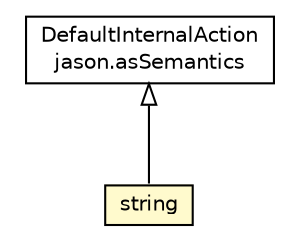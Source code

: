 #!/usr/local/bin/dot
#
# Class diagram 
# Generated by UMLGraph version R5_6 (http://www.umlgraph.org/)
#

digraph G {
	edge [fontname="Helvetica",fontsize=10,labelfontname="Helvetica",labelfontsize=10];
	node [fontname="Helvetica",fontsize=10,shape=plaintext];
	nodesep=0.25;
	ranksep=0.5;
	// jason.asSemantics.DefaultInternalAction
	c103100 [label=<<table title="jason.asSemantics.DefaultInternalAction" border="0" cellborder="1" cellspacing="0" cellpadding="2" port="p" href="../asSemantics/DefaultInternalAction.html">
		<tr><td><table border="0" cellspacing="0" cellpadding="1">
<tr><td align="center" balign="center"> DefaultInternalAction </td></tr>
<tr><td align="center" balign="center"> jason.asSemantics </td></tr>
		</table></td></tr>
		</table>>, URL="../asSemantics/DefaultInternalAction.html", fontname="Helvetica", fontcolor="black", fontsize=10.0];
	// jason.stdlib.string
	c103302 [label=<<table title="jason.stdlib.string" border="0" cellborder="1" cellspacing="0" cellpadding="2" port="p" bgcolor="lemonChiffon" href="./string.html">
		<tr><td><table border="0" cellspacing="0" cellpadding="1">
<tr><td align="center" balign="center"> string </td></tr>
		</table></td></tr>
		</table>>, URL="./string.html", fontname="Helvetica", fontcolor="black", fontsize=10.0];
	//jason.stdlib.string extends jason.asSemantics.DefaultInternalAction
	c103100:p -> c103302:p [dir=back,arrowtail=empty];
}

